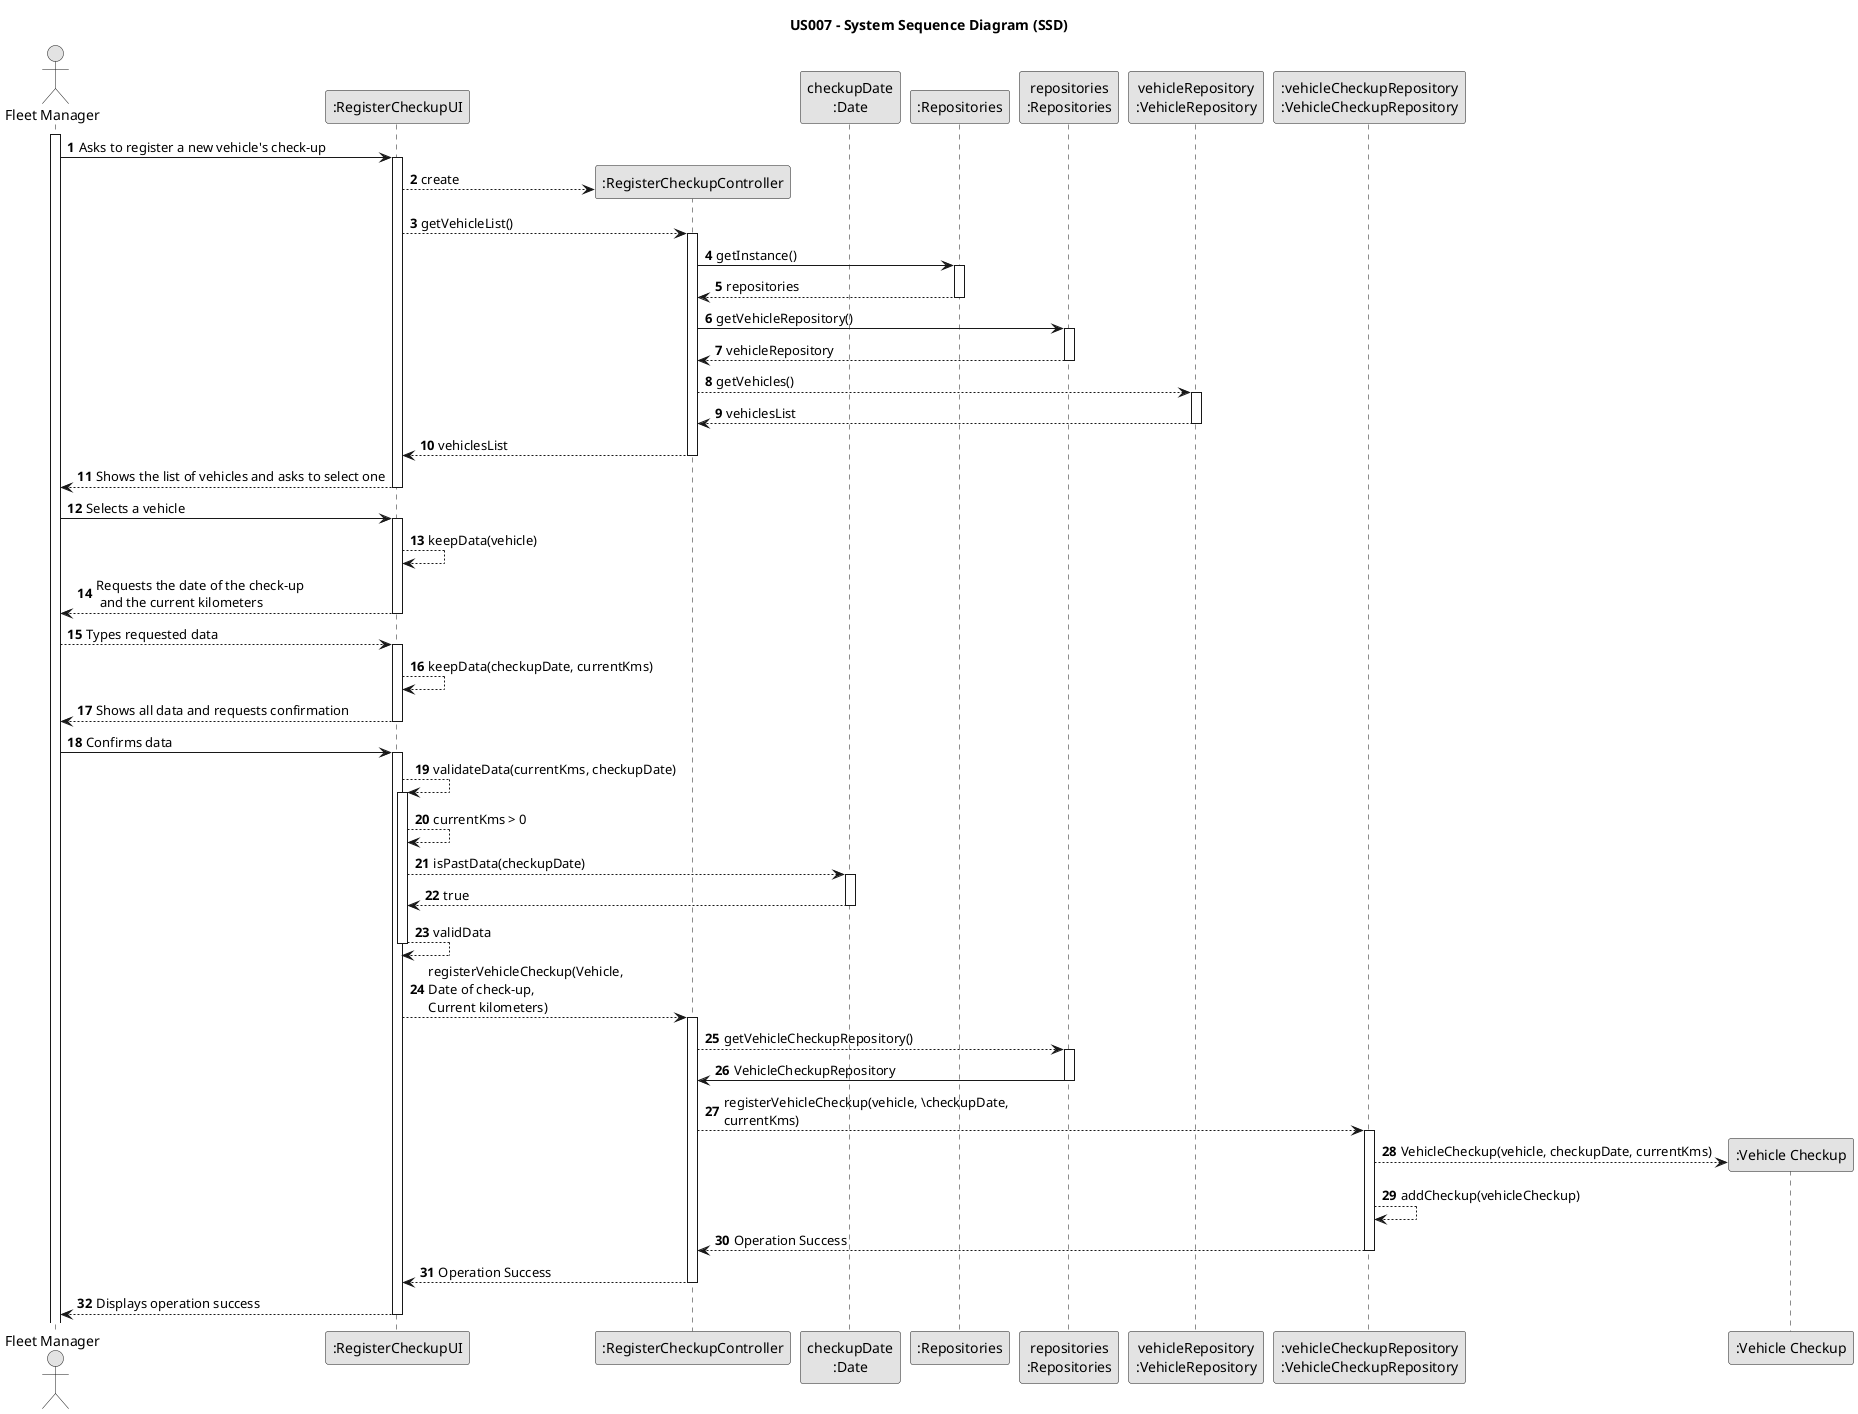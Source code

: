 @startuml
skinparam monochrome true
skinparam packageStyle rectangle
skinparam shadowing false

title US007 - System Sequence Diagram (SSD)

autonumber

actor "Fleet Manager" as Employee
participant ":RegisterCheckupUI" as UI
participant ":RegisterCheckupController" as RCCtrl
participant "checkupDate\n:Date" as Date
'participant "taskCategoryRepository:\nTaskCategoryRepository" as TaskCategoryRepository
'participant ":ApplicationSession" as _APP
'participant "appSession\n:ApplicationSession" as APP
'participant "currentSession\n:UserSession" as SESSAO
'participant "vehicleRepository:\nVehicleRepository" as VehicleRepository
participant ":Repositories" as RepositorySingleton
participant "repositories\n:Repositories" as PLAT
participant "vehicleRepository\n:VehicleRepository" as VehicleRepository
participant ":vehicleCheckupRepository\n:VehicleCheckupRepository" as VCRepo
'participant "organizationRepository:\nOrganizationRepository" as OrganizationRepository
participant ":Vehicle Checkup" as VCheckup

activate Employee

    Employee -> UI : Asks to register a new vehicle's check-up
    activate UI

        UI --> RCCtrl** : create
        UI --> RCCtrl : getVehicleList()
        activate RCCtrl

            RCCtrl -> RepositorySingleton : getInstance()
            activate RepositorySingleton

                RepositorySingleton --> RCCtrl : repositories
            deactivate RepositorySingleton
            RCCtrl -> PLAT : getVehicleRepository()
            activate PLAT

                PLAT --> RCCtrl : vehicleRepository
            deactivate PLAT
            RCCtrl --> VehicleRepository : getVehicles()
            activate VehicleRepository

                VehicleRepository --> RCCtrl : vehiclesList
            deactivate VehicleRepository
            RCCtrl --> UI : vehiclesList
        deactivate RCCtrl

        UI --> Employee : Shows the list of vehicles and asks to select one
    deactivate UI

    Employee -> UI : Selects a vehicle
    activate UI

        UI --> UI : keepData(vehicle)
        UI --> Employee : Requests the date of the check-up\n and the current kilometers
    deactivate UI

    Employee --> UI : Types requested data
    activate UI

        UI --> UI : keepData(checkupDate, currentKms)
        UI --> Employee : Shows all data and requests confirmation
    deactivate UI

    Employee -> UI : Confirms data
    activate UI

        UI --> UI : validateData(currentKms, checkupDate)
        activate UI

            UI --> UI : currentKms > 0
            UI --> Date : isPastData(checkupDate)
            activate Date

                Date --> UI : true
            deactivate Date
            UI --> UI : validData
        deactivate UI

        UI --> RCCtrl : registerVehicleCheckup(Vehicle, \nDate of check-up, \nCurrent kilometers)
        activate RCCtrl

            RCCtrl --> PLAT : getVehicleCheckupRepository()
            activate PLAT

                PLAT -> RCCtrl : VehicleCheckupRepository
            deactivate PLAT
            RCCtrl --> VCRepo : registerVehicleCheckup(vehicle, \checkupDate, \ncurrentKms)
            activate VCRepo

                VCRepo --> VCheckup** : VehicleCheckup(vehicle, checkupDate, currentKms)
                VCRepo --> VCRepo : addCheckup(vehicleCheckup)
                VCRepo --> RCCtrl : Operation Success
            deactivate VCRepo

            RCCtrl --> UI : Operation Success
        deactivate RCCtrl

        UI --> Employee : Displays operation success
    deactivate UI

@enduml